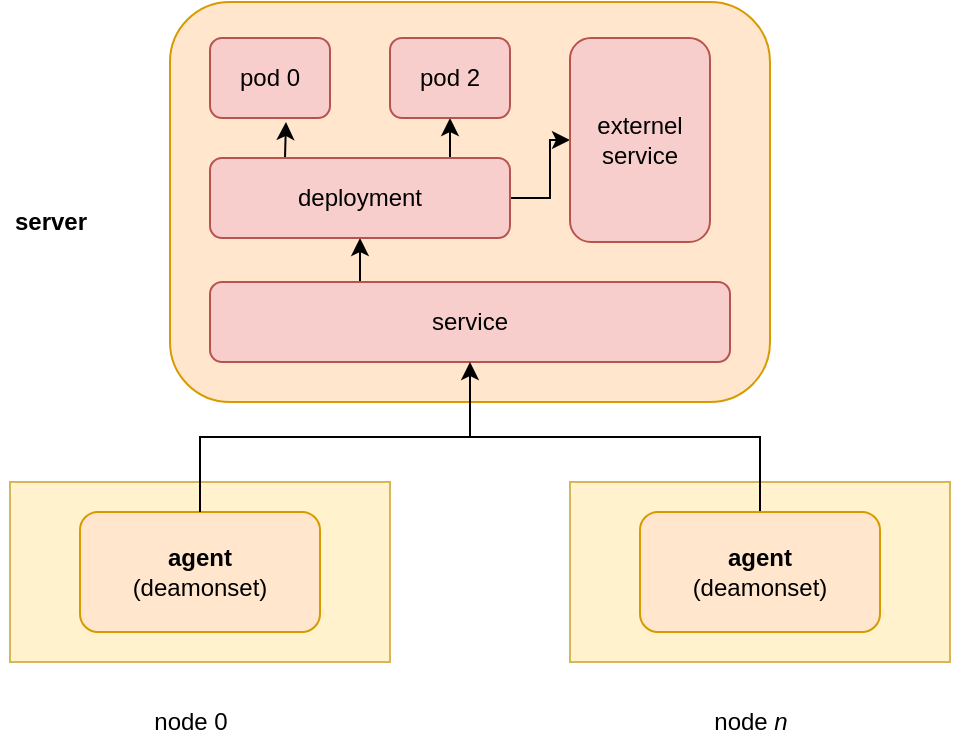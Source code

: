 <mxfile version="18.0.2" type="github" pages="3">
  <diagram id="2f404044-711c-603c-8f00-f6bb4c023d3c" name="Page-1">
    <mxGraphModel dx="942" dy="582" grid="1" gridSize="10" guides="1" tooltips="1" connect="1" arrows="1" fold="1" page="1" pageScale="1" pageWidth="827" pageHeight="1169" background="none" math="0" shadow="0">
      <root>
        <mxCell id="0" />
        <mxCell id="1" parent="0" />
        <mxCell id="QSuZTz4f8X-ugCvUdNOa-4" value="c&lt;span style=&quot;color: rgba(0, 0, 0, 0); font-family: monospace; font-size: 0px; text-align: start;&quot;&gt;%3CmxGraphModel%3E%3Croot%3E%3CmxCell%20id%3D%220%22%2F%3E%3CmxCell%20id%3D%221%22%20parent%3D%220%22%2F%3E%3CmxCell%20id%3D%222%22%20value%3D%22%22%20style%3D%22rounded%3D0%3BwhiteSpace%3Dwrap%3Bhtml%3D1%3BstrokeColor%3D%23d6b656%3BfillColor%3D%23fff2cc%3B%22%20vertex%3D%221%22%20parent%3D%221%22%3E%3CmxGeometry%20x%3D%22260%22%20y%3D%22290%22%20width%3D%22190%22%20height%3D%2290%22%20as%3D%22geometry%22%2F%3E%3C%2FmxCell%3E%3CmxCell%20id%3D%223%22%20value%3D%22deamonset%22%20style%3D%22rounded%3D1%3BwhiteSpace%3Dwrap%3Bhtml%3D1%3BstrokeColor%3D%23d79b00%3BfillColor%3D%23ffe6cc%3B%22%20vertex%3D%221%22%20parent%3D%221%22%3E%3CmxGeometry%20x%3D%22295%22%20y%3D%22305%22%20width%3D%22120%22%20height%3D%2260%22%20as%3D%22geometry%22%2F%3E%3C%2FmxCell%3E%3C%2Froot%3E%3C%2FmxGraphModel%3E&lt;/span&gt;" style="rounded=0;whiteSpace=wrap;html=1;strokeColor=#d6b656;fillColor=#fff2cc;" vertex="1" parent="1">
          <mxGeometry x="260" y="290" width="190" height="90" as="geometry" />
        </mxCell>
        <mxCell id="QSuZTz4f8X-ugCvUdNOa-3" value="&lt;b&gt;agent&lt;br&gt;&lt;/b&gt;(deamonset)" style="rounded=1;whiteSpace=wrap;html=1;strokeColor=#d79b00;fillColor=#ffe6cc;" vertex="1" parent="1">
          <mxGeometry x="295" y="305" width="120" height="60" as="geometry" />
        </mxCell>
        <mxCell id="QSuZTz4f8X-ugCvUdNOa-10" value="node 0" style="text;html=1;align=center;verticalAlign=middle;resizable=0;points=[];autosize=1;strokeColor=none;fillColor=none;" vertex="1" parent="1">
          <mxGeometry x="325" y="400" width="50" height="20" as="geometry" />
        </mxCell>
        <mxCell id="QSuZTz4f8X-ugCvUdNOa-11" value="c&lt;span style=&quot;color: rgba(0, 0, 0, 0); font-family: monospace; font-size: 0px; text-align: start;&quot;&gt;%3CmxGraphModel%3E%3Croot%3E%3CmxCell%20id%3D%220%22%2F%3E%3CmxCell%20id%3D%221%22%20parent%3D%220%22%2F%3E%3CmxCell%20id%3D%222%22%20value%3D%22%22%20style%3D%22rounded%3D0%3BwhiteSpace%3Dwrap%3Bhtml%3D1%3BstrokeColor%3D%23d6b656%3BfillColor%3D%23fff2cc%3B%22%20vertex%3D%221%22%20parent%3D%221%22%3E%3CmxGeometry%20x%3D%22260%22%20y%3D%22290%22%20width%3D%22190%22%20height%3D%2290%22%20as%3D%22geometry%22%2F%3E%3C%2FmxCell%3E%3CmxCell%20id%3D%223%22%20value%3D%22deamonset%22%20style%3D%22rounded%3D1%3BwhiteSpace%3Dwrap%3Bhtml%3D1%3BstrokeColor%3D%23d79b00%3BfillColor%3D%23ffe6cc%3B%22%20vertex%3D%221%22%20parent%3D%221%22%3E%3CmxGeometry%20x%3D%22295%22%20y%3D%22305%22%20width%3D%22120%22%20height%3D%2260%22%20as%3D%22geometry%22%2F%3E%3C%2FmxCell%3E%3C%2Froot%3E%3C%2FmxGraphModel%3E&lt;/span&gt;" style="rounded=0;whiteSpace=wrap;html=1;strokeColor=#d6b656;fillColor=#fff2cc;" vertex="1" parent="1">
          <mxGeometry x="540" y="290" width="190" height="90" as="geometry" />
        </mxCell>
        <mxCell id="QSuZTz4f8X-ugCvUdNOa-29" style="edgeStyle=orthogonalEdgeStyle;rounded=0;orthogonalLoop=1;jettySize=auto;html=1;entryX=0.5;entryY=1;entryDx=0;entryDy=0;" edge="1" parent="1" source="QSuZTz4f8X-ugCvUdNOa-12" target="QSuZTz4f8X-ugCvUdNOa-21">
          <mxGeometry relative="1" as="geometry" />
        </mxCell>
        <mxCell id="QSuZTz4f8X-ugCvUdNOa-12" value="&lt;b&gt;agent&lt;br&gt;&lt;/b&gt;(deamonset)" style="rounded=1;whiteSpace=wrap;html=1;strokeColor=#d79b00;fillColor=#ffe6cc;" vertex="1" parent="1">
          <mxGeometry x="575" y="305" width="120" height="60" as="geometry" />
        </mxCell>
        <mxCell id="QSuZTz4f8X-ugCvUdNOa-13" value="node &lt;i&gt;n&lt;/i&gt;" style="text;html=1;align=center;verticalAlign=middle;resizable=0;points=[];autosize=1;strokeColor=none;fillColor=none;" vertex="1" parent="1">
          <mxGeometry x="605" y="400" width="50" height="20" as="geometry" />
        </mxCell>
        <mxCell id="QSuZTz4f8X-ugCvUdNOa-17" value="" style="rounded=1;whiteSpace=wrap;html=1;strokeColor=#d79b00;fillColor=#ffe6cc;" vertex="1" parent="1">
          <mxGeometry x="340" y="50" width="300" height="200" as="geometry" />
        </mxCell>
        <mxCell id="QSuZTz4f8X-ugCvUdNOa-32" style="edgeStyle=orthogonalEdgeStyle;rounded=0;orthogonalLoop=1;jettySize=auto;html=1;exitX=0.25;exitY=0;exitDx=0;exitDy=0;entryX=0.5;entryY=1;entryDx=0;entryDy=0;" edge="1" parent="1" source="QSuZTz4f8X-ugCvUdNOa-21" target="QSuZTz4f8X-ugCvUdNOa-22">
          <mxGeometry relative="1" as="geometry" />
        </mxCell>
        <mxCell id="QSuZTz4f8X-ugCvUdNOa-21" value="service" style="rounded=1;whiteSpace=wrap;html=1;strokeColor=#b85450;fillColor=#f8cecc;" vertex="1" parent="1">
          <mxGeometry x="360" y="190" width="260" height="40" as="geometry" />
        </mxCell>
        <mxCell id="QSuZTz4f8X-ugCvUdNOa-33" style="edgeStyle=orthogonalEdgeStyle;rounded=0;orthogonalLoop=1;jettySize=auto;html=1;exitX=0.25;exitY=0;exitDx=0;exitDy=0;entryX=0.633;entryY=1.05;entryDx=0;entryDy=0;entryPerimeter=0;" edge="1" parent="1" source="QSuZTz4f8X-ugCvUdNOa-22" target="QSuZTz4f8X-ugCvUdNOa-23">
          <mxGeometry relative="1" as="geometry" />
        </mxCell>
        <mxCell id="QSuZTz4f8X-ugCvUdNOa-34" style="edgeStyle=orthogonalEdgeStyle;rounded=0;orthogonalLoop=1;jettySize=auto;html=1;exitX=0.75;exitY=0;exitDx=0;exitDy=0;entryX=0.5;entryY=1;entryDx=0;entryDy=0;" edge="1" parent="1" source="QSuZTz4f8X-ugCvUdNOa-22" target="QSuZTz4f8X-ugCvUdNOa-24">
          <mxGeometry relative="1" as="geometry" />
        </mxCell>
        <mxCell id="QSuZTz4f8X-ugCvUdNOa-35" style="edgeStyle=orthogonalEdgeStyle;rounded=0;orthogonalLoop=1;jettySize=auto;html=1;exitX=1;exitY=0.5;exitDx=0;exitDy=0;entryX=0;entryY=0.5;entryDx=0;entryDy=0;" edge="1" parent="1" source="QSuZTz4f8X-ugCvUdNOa-22" target="QSuZTz4f8X-ugCvUdNOa-26">
          <mxGeometry relative="1" as="geometry" />
        </mxCell>
        <mxCell id="QSuZTz4f8X-ugCvUdNOa-22" value="deployment" style="rounded=1;whiteSpace=wrap;html=1;strokeColor=#b85450;fillColor=#f8cecc;" vertex="1" parent="1">
          <mxGeometry x="360" y="128" width="150" height="40" as="geometry" />
        </mxCell>
        <mxCell id="QSuZTz4f8X-ugCvUdNOa-23" value="pod 0" style="rounded=1;whiteSpace=wrap;html=1;strokeColor=#b85450;fillColor=#f8cecc;" vertex="1" parent="1">
          <mxGeometry x="360" y="68" width="60" height="40" as="geometry" />
        </mxCell>
        <mxCell id="QSuZTz4f8X-ugCvUdNOa-24" value="pod 2" style="rounded=1;whiteSpace=wrap;html=1;strokeColor=#b85450;fillColor=#f8cecc;" vertex="1" parent="1">
          <mxGeometry x="450" y="68" width="60" height="40" as="geometry" />
        </mxCell>
        <mxCell id="QSuZTz4f8X-ugCvUdNOa-26" value="externel&lt;br&gt;service" style="rounded=1;whiteSpace=wrap;html=1;strokeColor=#b85450;fillColor=#f8cecc;" vertex="1" parent="1">
          <mxGeometry x="540" y="68" width="70" height="102" as="geometry" />
        </mxCell>
        <mxCell id="QSuZTz4f8X-ugCvUdNOa-27" value="&lt;b&gt;server&lt;/b&gt;" style="text;html=1;align=center;verticalAlign=middle;resizable=0;points=[];autosize=1;strokeColor=none;fillColor=none;" vertex="1" parent="1">
          <mxGeometry x="255" y="150" width="50" height="20" as="geometry" />
        </mxCell>
        <mxCell id="QSuZTz4f8X-ugCvUdNOa-28" style="edgeStyle=orthogonalEdgeStyle;rounded=0;orthogonalLoop=1;jettySize=auto;html=1;entryX=0.5;entryY=1;entryDx=0;entryDy=0;" edge="1" parent="1" source="QSuZTz4f8X-ugCvUdNOa-3" target="QSuZTz4f8X-ugCvUdNOa-21">
          <mxGeometry relative="1" as="geometry" />
        </mxCell>
      </root>
    </mxGraphModel>
  </diagram>
  <diagram id="k1Mo1TZH3Xbs2vuy6PNl" name="Page-2">
    <mxGraphModel dx="1047" dy="1816" grid="1" gridSize="10" guides="1" tooltips="1" connect="1" arrows="1" fold="1" page="1" pageScale="1" pageWidth="827" pageHeight="1169" math="0" shadow="0">
      <root>
        <mxCell id="0" />
        <mxCell id="1" parent="0" />
        <mxCell id="WXbKKTuC3L5zfAATiwj1-1" value="c&lt;span style=&quot;color: rgba(0, 0, 0, 0); font-family: monospace; font-size: 0px; text-align: start;&quot;&gt;%3CmxGraphModel%3E%3Croot%3E%3CmxCell%20id%3D%220%22%2F%3E%3CmxCell%20id%3D%221%22%20parent%3D%220%22%2F%3E%3CmxCell%20id%3D%222%22%20value%3D%22%22%20style%3D%22rounded%3D0%3BwhiteSpace%3Dwrap%3Bhtml%3D1%3BstrokeColor%3D%23d6b656%3BfillColor%3D%23fff2cc%3B%22%20vertex%3D%221%22%20parent%3D%221%22%3E%3CmxGeometry%20x%3D%22260%22%20y%3D%22290%22%20width%3D%22190%22%20height%3D%2290%22%20as%3D%22geometry%22%2F%3E%3C%2FmxCell%3E%3CmxCell%20id%3D%223%22%20value%3D%22deamonset%22%20style%3D%22rounded%3D1%3BwhiteSpace%3Dwrap%3Bhtml%3D1%3BstrokeColor%3D%23d79b00%3BfillColor%3D%23ffe6cc%3B%22%20vertex%3D%221%22%20parent%3D%221%22%3E%3CmxGeometry%20x%3D%22295%22%20y%3D%22305%22%20width%3D%22120%22%20height%3D%2260%22%20as%3D%22geometry%22%2F%3E%3C%2FmxCell%3E%3C%2Froot%3E%3C%2FmxGraphModel%3E&lt;/span&gt;" style="rounded=0;whiteSpace=wrap;html=1;strokeColor=#d6b656;fillColor=#fff2cc;" vertex="1" parent="1">
          <mxGeometry x="260" y="370" width="190" height="90" as="geometry" />
        </mxCell>
        <mxCell id="WXbKKTuC3L5zfAATiwj1-2" value="&lt;b&gt;agent&lt;br&gt;&lt;/b&gt;(deamonset)" style="rounded=1;whiteSpace=wrap;html=1;strokeColor=#d79b00;fillColor=#ffe6cc;" vertex="1" parent="1">
          <mxGeometry x="295" y="385" width="120" height="60" as="geometry" />
        </mxCell>
        <mxCell id="WXbKKTuC3L5zfAATiwj1-3" value="node 0" style="text;html=1;align=center;verticalAlign=middle;resizable=0;points=[];autosize=1;strokeColor=none;fillColor=none;" vertex="1" parent="1">
          <mxGeometry x="325" y="480" width="50" height="20" as="geometry" />
        </mxCell>
        <mxCell id="WXbKKTuC3L5zfAATiwj1-4" value="c&lt;span style=&quot;color: rgba(0, 0, 0, 0); font-family: monospace; font-size: 0px; text-align: start;&quot;&gt;%3CmxGraphModel%3E%3Croot%3E%3CmxCell%20id%3D%220%22%2F%3E%3CmxCell%20id%3D%221%22%20parent%3D%220%22%2F%3E%3CmxCell%20id%3D%222%22%20value%3D%22%22%20style%3D%22rounded%3D0%3BwhiteSpace%3Dwrap%3Bhtml%3D1%3BstrokeColor%3D%23d6b656%3BfillColor%3D%23fff2cc%3B%22%20vertex%3D%221%22%20parent%3D%221%22%3E%3CmxGeometry%20x%3D%22260%22%20y%3D%22290%22%20width%3D%22190%22%20height%3D%2290%22%20as%3D%22geometry%22%2F%3E%3C%2FmxCell%3E%3CmxCell%20id%3D%223%22%20value%3D%22deamonset%22%20style%3D%22rounded%3D1%3BwhiteSpace%3Dwrap%3Bhtml%3D1%3BstrokeColor%3D%23d79b00%3BfillColor%3D%23ffe6cc%3B%22%20vertex%3D%221%22%20parent%3D%221%22%3E%3CmxGeometry%20x%3D%22295%22%20y%3D%22305%22%20width%3D%22120%22%20height%3D%2260%22%20as%3D%22geometry%22%2F%3E%3C%2FmxCell%3E%3C%2Froot%3E%3C%2FmxGraphModel%3E&lt;/span&gt;" style="rounded=0;whiteSpace=wrap;html=1;strokeColor=#d6b656;fillColor=#fff2cc;" vertex="1" parent="1">
          <mxGeometry x="540" y="370" width="190" height="90" as="geometry" />
        </mxCell>
        <mxCell id="WXbKKTuC3L5zfAATiwj1-5" style="edgeStyle=orthogonalEdgeStyle;rounded=0;orthogonalLoop=1;jettySize=auto;html=1;entryX=0.5;entryY=1;entryDx=0;entryDy=0;" edge="1" parent="1" source="WXbKKTuC3L5zfAATiwj1-6" target="WXbKKTuC3L5zfAATiwj1-10">
          <mxGeometry relative="1" as="geometry" />
        </mxCell>
        <mxCell id="WXbKKTuC3L5zfAATiwj1-21" value="http" style="edgeLabel;html=1;align=center;verticalAlign=middle;resizable=0;points=[];" vertex="1" connectable="0" parent="WXbKKTuC3L5zfAATiwj1-5">
          <mxGeometry x="-0.07" y="4" relative="1" as="geometry">
            <mxPoint x="1" as="offset" />
          </mxGeometry>
        </mxCell>
        <mxCell id="WXbKKTuC3L5zfAATiwj1-6" value="&lt;b&gt;agent&lt;br&gt;&lt;/b&gt;(deamonset)" style="rounded=1;whiteSpace=wrap;html=1;strokeColor=#d79b00;fillColor=#ffe6cc;" vertex="1" parent="1">
          <mxGeometry x="575" y="385" width="120" height="60" as="geometry" />
        </mxCell>
        <mxCell id="WXbKKTuC3L5zfAATiwj1-7" value="node &lt;i&gt;n&lt;/i&gt;" style="text;html=1;align=center;verticalAlign=middle;resizable=0;points=[];autosize=1;strokeColor=none;fillColor=none;" vertex="1" parent="1">
          <mxGeometry x="605" y="480" width="50" height="20" as="geometry" />
        </mxCell>
        <mxCell id="WXbKKTuC3L5zfAATiwj1-8" value="" style="rounded=1;whiteSpace=wrap;html=1;strokeColor=#d79b00;fillColor=#ffe6cc;" vertex="1" parent="1">
          <mxGeometry x="380" y="20" width="335" height="230" as="geometry" />
        </mxCell>
        <mxCell id="WXbKKTuC3L5zfAATiwj1-10" value="service 组件" style="rounded=1;whiteSpace=wrap;html=1;strokeColor=#b85450;fillColor=#f8cecc;" vertex="1" parent="1">
          <mxGeometry x="400" y="190" width="185" height="40" as="geometry" />
        </mxCell>
        <mxCell id="WXbKKTuC3L5zfAATiwj1-35" style="edgeStyle=orthogonalEdgeStyle;rounded=0;orthogonalLoop=1;jettySize=auto;html=1;exitX=1;exitY=0.5;exitDx=0;exitDy=0;entryX=0;entryY=0.5;entryDx=0;entryDy=0;" edge="1" parent="1" source="WXbKKTuC3L5zfAATiwj1-14" target="WXbKKTuC3L5zfAATiwj1-17">
          <mxGeometry relative="1" as="geometry" />
        </mxCell>
        <mxCell id="WXbKKTuC3L5zfAATiwj1-14" value="" style="rounded=1;whiteSpace=wrap;html=1;strokeColor=#b85450;fillColor=#f8cecc;" vertex="1" parent="1">
          <mxGeometry x="400" y="52" width="185" height="118" as="geometry" />
        </mxCell>
        <mxCell id="WXbKKTuC3L5zfAATiwj1-15" value="pod 0" style="rounded=1;whiteSpace=wrap;html=1;strokeColor=#FFFFFF;fillColor=#fdcb6e;dashed=1;" vertex="1" parent="1">
          <mxGeometry x="513" y="90" width="50" height="60" as="geometry" />
        </mxCell>
        <mxCell id="WXbKKTuC3L5zfAATiwj1-17" value="externel&lt;br&gt;service 组件" style="rounded=1;whiteSpace=wrap;html=1;strokeColor=#b85450;fillColor=#f8cecc;" vertex="1" parent="1">
          <mxGeometry x="640" y="51" width="50" height="120" as="geometry" />
        </mxCell>
        <mxCell id="WXbKKTuC3L5zfAATiwj1-18" value="&lt;b&gt;server&lt;/b&gt;" style="text;html=1;align=center;verticalAlign=middle;resizable=0;points=[];autosize=1;strokeColor=none;fillColor=none;" vertex="1" parent="1">
          <mxGeometry x="260" y="150" width="50" height="20" as="geometry" />
        </mxCell>
        <mxCell id="WXbKKTuC3L5zfAATiwj1-19" style="edgeStyle=orthogonalEdgeStyle;rounded=0;orthogonalLoop=1;jettySize=auto;html=1;entryX=0.5;entryY=1;entryDx=0;entryDy=0;" edge="1" parent="1" source="WXbKKTuC3L5zfAATiwj1-2" target="WXbKKTuC3L5zfAATiwj1-10">
          <mxGeometry relative="1" as="geometry" />
        </mxCell>
        <mxCell id="WXbKKTuC3L5zfAATiwj1-20" value="http" style="edgeLabel;html=1;align=center;verticalAlign=middle;resizable=0;points=[];" vertex="1" connectable="0" parent="WXbKKTuC3L5zfAATiwj1-19">
          <mxGeometry x="0.135" y="-1" relative="1" as="geometry">
            <mxPoint y="1" as="offset" />
          </mxGeometry>
        </mxCell>
        <mxCell id="WXbKKTuC3L5zfAATiwj1-24" value="pod 0" style="rounded=1;whiteSpace=wrap;html=1;strokeColor=#FFFFFF;fillColor=#fdcb6e;dashed=1;" vertex="1" parent="1">
          <mxGeometry x="426" y="91" width="50" height="60" as="geometry" />
        </mxCell>
        <mxCell id="WXbKKTuC3L5zfAATiwj1-27" value="deployment 组件" style="text;html=1;align=center;verticalAlign=middle;resizable=0;points=[];autosize=1;strokeColor=none;fillColor=none;" vertex="1" parent="1">
          <mxGeometry x="425" y="60" width="100" height="20" as="geometry" />
        </mxCell>
        <mxCell id="WXbKKTuC3L5zfAATiwj1-32" style="edgeStyle=orthogonalEdgeStyle;rounded=0;orthogonalLoop=1;jettySize=auto;html=1;exitX=0.25;exitY=0;exitDx=0;exitDy=0;entryX=0.5;entryY=1;entryDx=0;entryDy=0;" edge="1" parent="1" source="WXbKKTuC3L5zfAATiwj1-10" target="WXbKKTuC3L5zfAATiwj1-24">
          <mxGeometry relative="1" as="geometry" />
        </mxCell>
        <mxCell id="WXbKKTuC3L5zfAATiwj1-34" style="edgeStyle=orthogonalEdgeStyle;rounded=0;orthogonalLoop=1;jettySize=auto;html=1;exitX=0.75;exitY=0;exitDx=0;exitDy=0;entryX=0.5;entryY=1;entryDx=0;entryDy=0;" edge="1" parent="1" source="WXbKKTuC3L5zfAATiwj1-10" target="WXbKKTuC3L5zfAATiwj1-15">
          <mxGeometry relative="1" as="geometry" />
        </mxCell>
        <mxCell id="WXbKKTuC3L5zfAATiwj1-36" value="数据&lt;br&gt;上报" style="text;html=1;align=center;verticalAlign=middle;resizable=0;points=[];autosize=1;strokeColor=none;fillColor=none;" vertex="1" parent="1">
          <mxGeometry x="589" y="80" width="40" height="30" as="geometry" />
        </mxCell>
        <mxCell id="WXbKKTuC3L5zfAATiwj1-37" value="repo 服务器" style="ellipse;shape=cloud;whiteSpace=wrap;html=1;rounded=1;dashed=1;strokeColor=#d6b656;fillColor=#fff2cc;" vertex="1" parent="1">
          <mxGeometry x="595" y="-140" width="120" height="80" as="geometry" />
        </mxCell>
      </root>
    </mxGraphModel>
  </diagram>
  <diagram id="6xBgCC6vAPj5N7qcCUC1" name="Page-3">
    <mxGraphModel dx="1178" dy="1897" grid="1" gridSize="10" guides="1" tooltips="1" connect="1" arrows="1" fold="1" page="1" pageScale="1" pageWidth="827" pageHeight="1169" math="0" shadow="0">
      <root>
        <mxCell id="0" />
        <mxCell id="1" parent="0" />
        <mxCell id="tv0ZZEsJAIZAOsollVE7-58" value="" style="rounded=0;whiteSpace=wrap;html=1;dashed=1;strokeColor=#4D4D4D;fillColor=#FFFFFF;gradientColor=none;" vertex="1" parent="1">
          <mxGeometry x="251.25" y="-69" width="492.5" height="529" as="geometry" />
        </mxCell>
        <mxCell id="tv0ZZEsJAIZAOsollVE7-1" value="c&lt;span style=&quot;color: rgba(0, 0, 0, 0); font-family: monospace; font-size: 0px; text-align: start;&quot;&gt;%3CmxGraphModel%3E%3Croot%3E%3CmxCell%20id%3D%220%22%2F%3E%3CmxCell%20id%3D%221%22%20parent%3D%220%22%2F%3E%3CmxCell%20id%3D%222%22%20value%3D%22%22%20style%3D%22rounded%3D0%3BwhiteSpace%3Dwrap%3Bhtml%3D1%3BstrokeColor%3D%23d6b656%3BfillColor%3D%23fff2cc%3B%22%20vertex%3D%221%22%20parent%3D%221%22%3E%3CmxGeometry%20x%3D%22260%22%20y%3D%22290%22%20width%3D%22190%22%20height%3D%2290%22%20as%3D%22geometry%22%2F%3E%3C%2FmxCell%3E%3CmxCell%20id%3D%223%22%20value%3D%22deamonset%22%20style%3D%22rounded%3D1%3BwhiteSpace%3Dwrap%3Bhtml%3D1%3BstrokeColor%3D%23d79b00%3BfillColor%3D%23ffe6cc%3B%22%20vertex%3D%221%22%20parent%3D%221%22%3E%3CmxGeometry%20x%3D%22295%22%20y%3D%22305%22%20width%3D%22120%22%20height%3D%2260%22%20as%3D%22geometry%22%2F%3E%3C%2FmxCell%3E%3C%2Froot%3E%3C%2FmxGraphModel%3E&lt;/span&gt;" style="rounded=0;whiteSpace=wrap;html=1;strokeColor=#d6b656;fillColor=#fff2cc;" vertex="1" parent="1">
          <mxGeometry x="295.5" y="312" width="190" height="90" as="geometry" />
        </mxCell>
        <mxCell id="tv0ZZEsJAIZAOsollVE7-2" value="&lt;b&gt;agent&lt;br&gt;&lt;/b&gt;(deamonset)" style="rounded=1;whiteSpace=wrap;html=1;strokeColor=#d79b00;fillColor=#ffe6cc;" vertex="1" parent="1">
          <mxGeometry x="330.5" y="327" width="120" height="60" as="geometry" />
        </mxCell>
        <mxCell id="tv0ZZEsJAIZAOsollVE7-3" value="&lt;b&gt;node 0&lt;/b&gt;" style="text;html=1;align=center;verticalAlign=middle;resizable=0;points=[];autosize=1;strokeColor=none;fillColor=none;" vertex="1" parent="1">
          <mxGeometry x="360.5" y="422" width="50" height="20" as="geometry" />
        </mxCell>
        <mxCell id="tv0ZZEsJAIZAOsollVE7-4" value="c&lt;span style=&quot;color: rgba(0, 0, 0, 0); font-family: monospace; font-size: 0px; text-align: start;&quot;&gt;%3CmxGraphModel%3E%3Croot%3E%3CmxCell%20id%3D%220%22%2F%3E%3CmxCell%20id%3D%221%22%20parent%3D%220%22%2F%3E%3CmxCell%20id%3D%222%22%20value%3D%22%22%20style%3D%22rounded%3D0%3BwhiteSpace%3Dwrap%3Bhtml%3D1%3BstrokeColor%3D%23d6b656%3BfillColor%3D%23fff2cc%3B%22%20vertex%3D%221%22%20parent%3D%221%22%3E%3CmxGeometry%20x%3D%22260%22%20y%3D%22290%22%20width%3D%22190%22%20height%3D%2290%22%20as%3D%22geometry%22%2F%3E%3C%2FmxCell%3E%3CmxCell%20id%3D%223%22%20value%3D%22deamonset%22%20style%3D%22rounded%3D1%3BwhiteSpace%3Dwrap%3Bhtml%3D1%3BstrokeColor%3D%23d79b00%3BfillColor%3D%23ffe6cc%3B%22%20vertex%3D%221%22%20parent%3D%221%22%3E%3CmxGeometry%20x%3D%22295%22%20y%3D%22305%22%20width%3D%22120%22%20height%3D%2260%22%20as%3D%22geometry%22%2F%3E%3C%2FmxCell%3E%3C%2Froot%3E%3C%2FmxGraphModel%3E&lt;/span&gt;" style="rounded=0;whiteSpace=wrap;html=1;strokeColor=#d6b656;fillColor=#fff2cc;" vertex="1" parent="1">
          <mxGeometry x="514.5" y="312" width="190" height="90" as="geometry" />
        </mxCell>
        <mxCell id="tv0ZZEsJAIZAOsollVE7-5" style="edgeStyle=orthogonalEdgeStyle;rounded=0;orthogonalLoop=1;jettySize=auto;html=1;entryX=0.5;entryY=1;entryDx=0;entryDy=0;" edge="1" parent="1" source="tv0ZZEsJAIZAOsollVE7-7" target="tv0ZZEsJAIZAOsollVE7-10">
          <mxGeometry relative="1" as="geometry" />
        </mxCell>
        <mxCell id="tv0ZZEsJAIZAOsollVE7-6" value="http" style="edgeLabel;html=1;align=center;verticalAlign=middle;resizable=0;points=[];" vertex="1" connectable="0" parent="tv0ZZEsJAIZAOsollVE7-5">
          <mxGeometry x="-0.07" y="4" relative="1" as="geometry">
            <mxPoint x="1" as="offset" />
          </mxGeometry>
        </mxCell>
        <mxCell id="tv0ZZEsJAIZAOsollVE7-7" value="&lt;b&gt;agent&lt;br&gt;&lt;/b&gt;(deamonset)" style="rounded=1;whiteSpace=wrap;html=1;strokeColor=#d79b00;fillColor=#ffe6cc;" vertex="1" parent="1">
          <mxGeometry x="549.5" y="327" width="120" height="60" as="geometry" />
        </mxCell>
        <mxCell id="tv0ZZEsJAIZAOsollVE7-8" value="&lt;b&gt;node &lt;i&gt;n&lt;/i&gt;&lt;/b&gt;" style="text;html=1;align=center;verticalAlign=middle;resizable=0;points=[];autosize=1;strokeColor=none;fillColor=none;" vertex="1" parent="1">
          <mxGeometry x="579.5" y="422" width="50" height="20" as="geometry" />
        </mxCell>
        <mxCell id="tv0ZZEsJAIZAOsollVE7-9" value="" style="rounded=1;whiteSpace=wrap;html=1;strokeColor=#d79b00;fillColor=#ffe6cc;" vertex="1" parent="1">
          <mxGeometry x="370" y="-50" width="240" height="300" as="geometry" />
        </mxCell>
        <mxCell id="tv0ZZEsJAIZAOsollVE7-10" value="service 组件" style="rounded=1;whiteSpace=wrap;html=1;strokeColor=#b85450;fillColor=#f8cecc;" vertex="1" parent="1">
          <mxGeometry x="405" y="186" width="185" height="40" as="geometry" />
        </mxCell>
        <mxCell id="tv0ZZEsJAIZAOsollVE7-48" style="edgeStyle=orthogonalEdgeStyle;rounded=0;orthogonalLoop=1;jettySize=auto;html=1;exitX=0.5;exitY=0;exitDx=0;exitDy=0;entryX=0.5;entryY=1;entryDx=0;entryDy=0;" edge="1" parent="1" source="tv0ZZEsJAIZAOsollVE7-12" target="tv0ZZEsJAIZAOsollVE7-14">
          <mxGeometry relative="1" as="geometry" />
        </mxCell>
        <mxCell id="tv0ZZEsJAIZAOsollVE7-12" value="" style="rounded=1;whiteSpace=wrap;html=1;strokeColor=#b85450;fillColor=#f8cecc;" vertex="1" parent="1">
          <mxGeometry x="400" y="60" width="185" height="90" as="geometry" />
        </mxCell>
        <mxCell id="tv0ZZEsJAIZAOsollVE7-13" value="pod 1" style="rounded=1;whiteSpace=wrap;html=1;strokeColor=#FFFFFF;fillColor=#fdcb6e;dashed=1;" vertex="1" parent="1">
          <mxGeometry x="518" y="90" width="50" height="40" as="geometry" />
        </mxCell>
        <mxCell id="tv0ZZEsJAIZAOsollVE7-55" style="edgeStyle=orthogonalEdgeStyle;rounded=0;orthogonalLoop=1;jettySize=auto;html=1;exitX=0.5;exitY=0;exitDx=0;exitDy=0;entryX=0.479;entryY=0.875;entryDx=0;entryDy=0;entryPerimeter=0;dashed=1;" edge="1" parent="1" source="tv0ZZEsJAIZAOsollVE7-14" target="tv0ZZEsJAIZAOsollVE7-23">
          <mxGeometry relative="1" as="geometry" />
        </mxCell>
        <mxCell id="tv0ZZEsJAIZAOsollVE7-14" value="externel&lt;br&gt;service 组件" style="rounded=1;whiteSpace=wrap;html=1;strokeColor=#b85450;fillColor=#f8cecc;" vertex="1" parent="1">
          <mxGeometry x="398" y="-30" width="190" height="50" as="geometry" />
        </mxCell>
        <mxCell id="tv0ZZEsJAIZAOsollVE7-15" value="&lt;b&gt;server&lt;/b&gt;" style="text;html=1;align=center;verticalAlign=middle;resizable=0;points=[];autosize=1;strokeColor=none;fillColor=none;" vertex="1" parent="1">
          <mxGeometry x="290" y="110" width="50" height="20" as="geometry" />
        </mxCell>
        <mxCell id="tv0ZZEsJAIZAOsollVE7-18" value="pod 0" style="rounded=1;whiteSpace=wrap;html=1;strokeColor=#FFFFFF;fillColor=#fdcb6e;dashed=1;" vertex="1" parent="1">
          <mxGeometry x="426" y="91" width="50" height="39" as="geometry" />
        </mxCell>
        <mxCell id="tv0ZZEsJAIZAOsollVE7-19" value="deployment 组件" style="text;html=1;align=center;verticalAlign=middle;resizable=0;points=[];autosize=1;strokeColor=none;fillColor=none;" vertex="1" parent="1">
          <mxGeometry x="414" y="69" width="100" height="20" as="geometry" />
        </mxCell>
        <mxCell id="tv0ZZEsJAIZAOsollVE7-22" value="数据&lt;br&gt;上报" style="text;html=1;align=center;verticalAlign=middle;resizable=0;points=[];autosize=1;strokeColor=none;fillColor=none;" vertex="1" parent="1">
          <mxGeometry x="497.5" y="24" width="40" height="30" as="geometry" />
        </mxCell>
        <mxCell id="tv0ZZEsJAIZAOsollVE7-23" value="repo 服务器" style="ellipse;shape=cloud;whiteSpace=wrap;html=1;rounded=1;dashed=1;strokeColor=#d6b656;fillColor=#fff2cc;" vertex="1" parent="1">
          <mxGeometry x="436.5" y="-166" width="120" height="80" as="geometry" />
        </mxCell>
        <mxCell id="tv0ZZEsJAIZAOsollVE7-52" style="edgeStyle=orthogonalEdgeStyle;rounded=0;orthogonalLoop=1;jettySize=auto;html=1;exitX=0.25;exitY=0;exitDx=0;exitDy=0;" edge="1" parent="1" source="tv0ZZEsJAIZAOsollVE7-10" target="tv0ZZEsJAIZAOsollVE7-18">
          <mxGeometry relative="1" as="geometry" />
        </mxCell>
        <mxCell id="tv0ZZEsJAIZAOsollVE7-53" style="edgeStyle=orthogonalEdgeStyle;rounded=0;orthogonalLoop=1;jettySize=auto;html=1;exitX=0.75;exitY=0;exitDx=0;exitDy=0;entryX=0.5;entryY=1;entryDx=0;entryDy=0;" edge="1" parent="1" source="tv0ZZEsJAIZAOsollVE7-10" target="tv0ZZEsJAIZAOsollVE7-13">
          <mxGeometry relative="1" as="geometry" />
        </mxCell>
        <mxCell id="tv0ZZEsJAIZAOsollVE7-54" value="负载均衡" style="text;html=1;align=center;verticalAlign=middle;resizable=0;points=[];autosize=1;strokeColor=none;fillColor=none;" vertex="1" parent="1">
          <mxGeometry x="466.5" y="159" width="60" height="20" as="geometry" />
        </mxCell>
        <mxCell id="tv0ZZEsJAIZAOsollVE7-61" style="edgeStyle=orthogonalEdgeStyle;rounded=0;orthogonalLoop=1;jettySize=auto;html=1;exitX=0.5;exitY=0;exitDx=0;exitDy=0;entryX=0.5;entryY=1;entryDx=0;entryDy=0;" edge="1" parent="1" source="tv0ZZEsJAIZAOsollVE7-2" target="tv0ZZEsJAIZAOsollVE7-10">
          <mxGeometry relative="1" as="geometry" />
        </mxCell>
      </root>
    </mxGraphModel>
  </diagram>
</mxfile>
